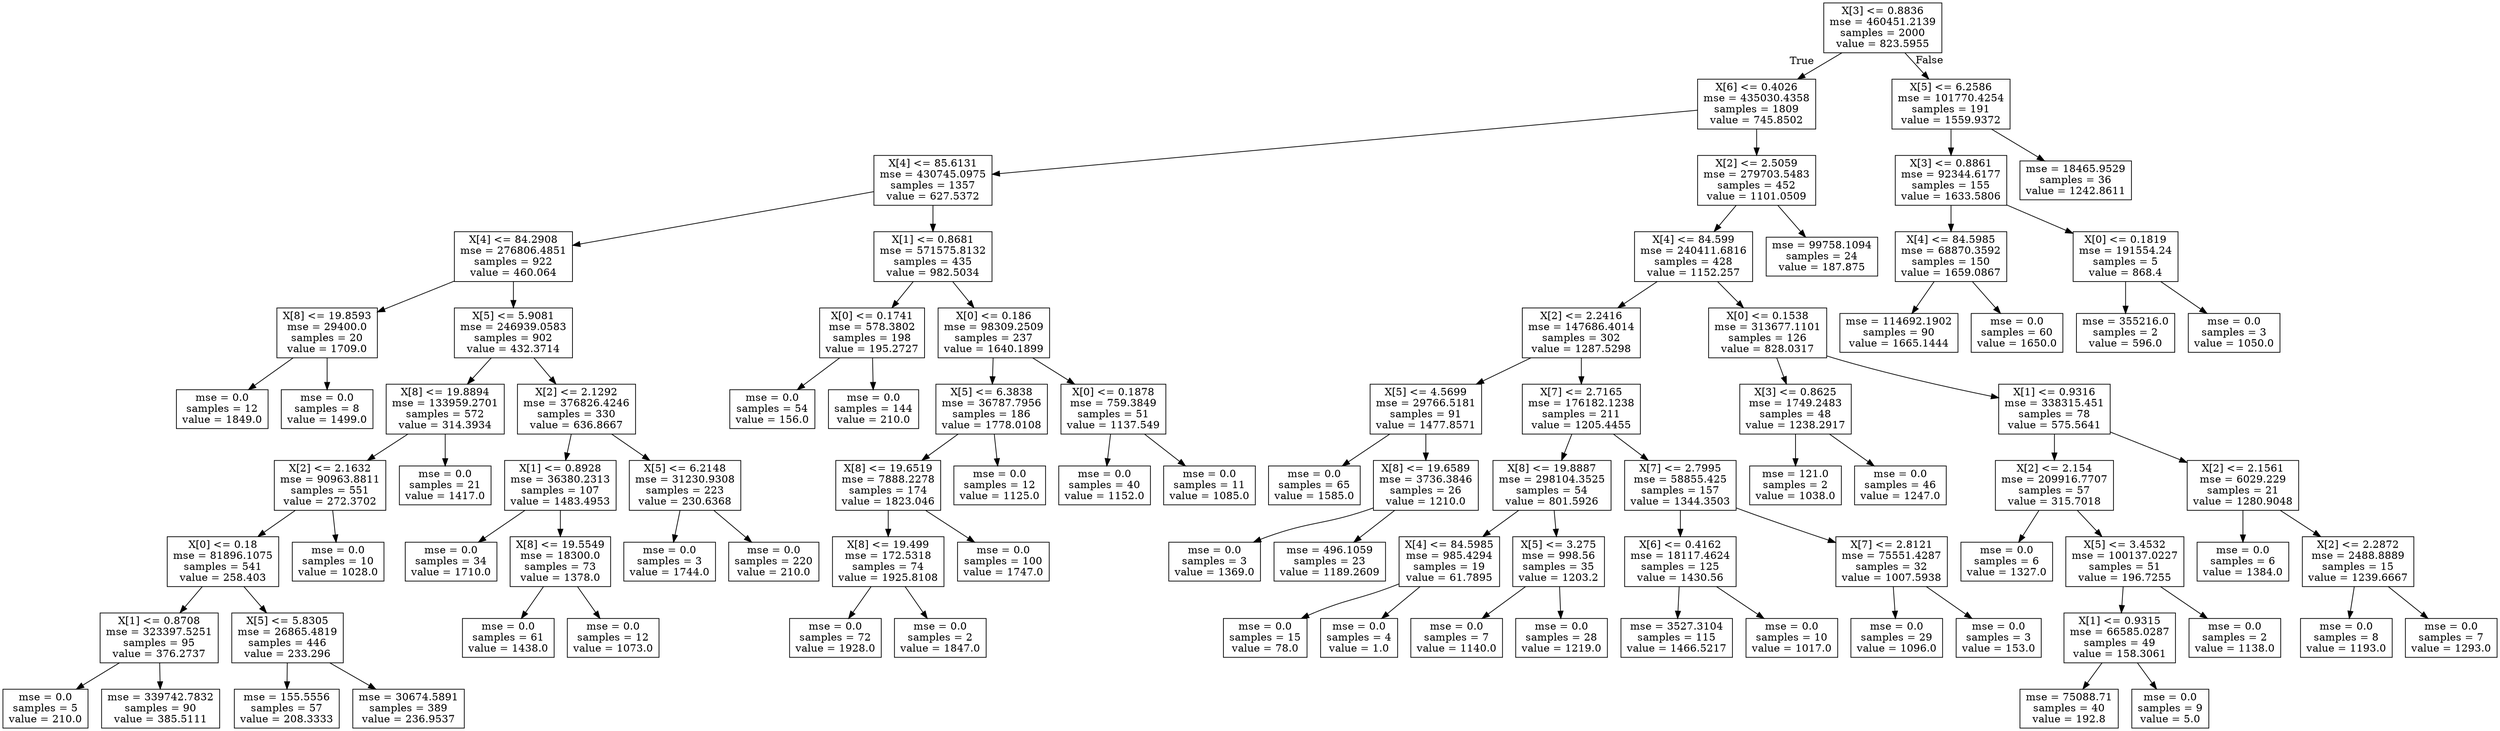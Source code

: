 digraph Tree {
node [shape=box] ;
0 [label="X[3] <= 0.8836\nmse = 460451.2139\nsamples = 2000\nvalue = 823.5955"] ;
1 [label="X[6] <= 0.4026\nmse = 435030.4358\nsamples = 1809\nvalue = 745.8502"] ;
0 -> 1 [labeldistance=2.5, labelangle=45, headlabel="True"] ;
2 [label="X[4] <= 85.6131\nmse = 430745.0975\nsamples = 1357\nvalue = 627.5372"] ;
1 -> 2 ;
3 [label="X[4] <= 84.2908\nmse = 276806.4851\nsamples = 922\nvalue = 460.064"] ;
2 -> 3 ;
4 [label="X[8] <= 19.8593\nmse = 29400.0\nsamples = 20\nvalue = 1709.0"] ;
3 -> 4 ;
5 [label="mse = 0.0\nsamples = 12\nvalue = 1849.0"] ;
4 -> 5 ;
6 [label="mse = 0.0\nsamples = 8\nvalue = 1499.0"] ;
4 -> 6 ;
7 [label="X[5] <= 5.9081\nmse = 246939.0583\nsamples = 902\nvalue = 432.3714"] ;
3 -> 7 ;
8 [label="X[8] <= 19.8894\nmse = 133959.2701\nsamples = 572\nvalue = 314.3934"] ;
7 -> 8 ;
9 [label="X[2] <= 2.1632\nmse = 90963.8811\nsamples = 551\nvalue = 272.3702"] ;
8 -> 9 ;
10 [label="X[0] <= 0.18\nmse = 81896.1075\nsamples = 541\nvalue = 258.403"] ;
9 -> 10 ;
11 [label="X[1] <= 0.8708\nmse = 323397.5251\nsamples = 95\nvalue = 376.2737"] ;
10 -> 11 ;
12 [label="mse = 0.0\nsamples = 5\nvalue = 210.0"] ;
11 -> 12 ;
13 [label="mse = 339742.7832\nsamples = 90\nvalue = 385.5111"] ;
11 -> 13 ;
14 [label="X[5] <= 5.8305\nmse = 26865.4819\nsamples = 446\nvalue = 233.296"] ;
10 -> 14 ;
15 [label="mse = 155.5556\nsamples = 57\nvalue = 208.3333"] ;
14 -> 15 ;
16 [label="mse = 30674.5891\nsamples = 389\nvalue = 236.9537"] ;
14 -> 16 ;
17 [label="mse = 0.0\nsamples = 10\nvalue = 1028.0"] ;
9 -> 17 ;
18 [label="mse = 0.0\nsamples = 21\nvalue = 1417.0"] ;
8 -> 18 ;
19 [label="X[2] <= 2.1292\nmse = 376826.4246\nsamples = 330\nvalue = 636.8667"] ;
7 -> 19 ;
20 [label="X[1] <= 0.8928\nmse = 36380.2313\nsamples = 107\nvalue = 1483.4953"] ;
19 -> 20 ;
21 [label="mse = 0.0\nsamples = 34\nvalue = 1710.0"] ;
20 -> 21 ;
22 [label="X[8] <= 19.5549\nmse = 18300.0\nsamples = 73\nvalue = 1378.0"] ;
20 -> 22 ;
23 [label="mse = 0.0\nsamples = 61\nvalue = 1438.0"] ;
22 -> 23 ;
24 [label="mse = 0.0\nsamples = 12\nvalue = 1073.0"] ;
22 -> 24 ;
25 [label="X[5] <= 6.2148\nmse = 31230.9308\nsamples = 223\nvalue = 230.6368"] ;
19 -> 25 ;
26 [label="mse = 0.0\nsamples = 3\nvalue = 1744.0"] ;
25 -> 26 ;
27 [label="mse = 0.0\nsamples = 220\nvalue = 210.0"] ;
25 -> 27 ;
28 [label="X[1] <= 0.8681\nmse = 571575.8132\nsamples = 435\nvalue = 982.5034"] ;
2 -> 28 ;
29 [label="X[0] <= 0.1741\nmse = 578.3802\nsamples = 198\nvalue = 195.2727"] ;
28 -> 29 ;
30 [label="mse = 0.0\nsamples = 54\nvalue = 156.0"] ;
29 -> 30 ;
31 [label="mse = 0.0\nsamples = 144\nvalue = 210.0"] ;
29 -> 31 ;
32 [label="X[0] <= 0.186\nmse = 98309.2509\nsamples = 237\nvalue = 1640.1899"] ;
28 -> 32 ;
33 [label="X[5] <= 6.3838\nmse = 36787.7956\nsamples = 186\nvalue = 1778.0108"] ;
32 -> 33 ;
34 [label="X[8] <= 19.6519\nmse = 7888.2278\nsamples = 174\nvalue = 1823.046"] ;
33 -> 34 ;
35 [label="X[8] <= 19.499\nmse = 172.5318\nsamples = 74\nvalue = 1925.8108"] ;
34 -> 35 ;
36 [label="mse = 0.0\nsamples = 72\nvalue = 1928.0"] ;
35 -> 36 ;
37 [label="mse = 0.0\nsamples = 2\nvalue = 1847.0"] ;
35 -> 37 ;
38 [label="mse = 0.0\nsamples = 100\nvalue = 1747.0"] ;
34 -> 38 ;
39 [label="mse = 0.0\nsamples = 12\nvalue = 1125.0"] ;
33 -> 39 ;
40 [label="X[0] <= 0.1878\nmse = 759.3849\nsamples = 51\nvalue = 1137.549"] ;
32 -> 40 ;
41 [label="mse = 0.0\nsamples = 40\nvalue = 1152.0"] ;
40 -> 41 ;
42 [label="mse = 0.0\nsamples = 11\nvalue = 1085.0"] ;
40 -> 42 ;
43 [label="X[2] <= 2.5059\nmse = 279703.5483\nsamples = 452\nvalue = 1101.0509"] ;
1 -> 43 ;
44 [label="X[4] <= 84.599\nmse = 240411.6816\nsamples = 428\nvalue = 1152.257"] ;
43 -> 44 ;
45 [label="X[2] <= 2.2416\nmse = 147686.4014\nsamples = 302\nvalue = 1287.5298"] ;
44 -> 45 ;
46 [label="X[5] <= 4.5699\nmse = 29766.5181\nsamples = 91\nvalue = 1477.8571"] ;
45 -> 46 ;
47 [label="mse = 0.0\nsamples = 65\nvalue = 1585.0"] ;
46 -> 47 ;
48 [label="X[8] <= 19.6589\nmse = 3736.3846\nsamples = 26\nvalue = 1210.0"] ;
46 -> 48 ;
49 [label="mse = 0.0\nsamples = 3\nvalue = 1369.0"] ;
48 -> 49 ;
50 [label="mse = 496.1059\nsamples = 23\nvalue = 1189.2609"] ;
48 -> 50 ;
51 [label="X[7] <= 2.7165\nmse = 176182.1238\nsamples = 211\nvalue = 1205.4455"] ;
45 -> 51 ;
52 [label="X[8] <= 19.8887\nmse = 298104.3525\nsamples = 54\nvalue = 801.5926"] ;
51 -> 52 ;
53 [label="X[4] <= 84.5985\nmse = 985.4294\nsamples = 19\nvalue = 61.7895"] ;
52 -> 53 ;
54 [label="mse = 0.0\nsamples = 15\nvalue = 78.0"] ;
53 -> 54 ;
55 [label="mse = 0.0\nsamples = 4\nvalue = 1.0"] ;
53 -> 55 ;
56 [label="X[5] <= 3.275\nmse = 998.56\nsamples = 35\nvalue = 1203.2"] ;
52 -> 56 ;
57 [label="mse = 0.0\nsamples = 7\nvalue = 1140.0"] ;
56 -> 57 ;
58 [label="mse = 0.0\nsamples = 28\nvalue = 1219.0"] ;
56 -> 58 ;
59 [label="X[7] <= 2.7995\nmse = 58855.425\nsamples = 157\nvalue = 1344.3503"] ;
51 -> 59 ;
60 [label="X[6] <= 0.4162\nmse = 18117.4624\nsamples = 125\nvalue = 1430.56"] ;
59 -> 60 ;
61 [label="mse = 3527.3104\nsamples = 115\nvalue = 1466.5217"] ;
60 -> 61 ;
62 [label="mse = 0.0\nsamples = 10\nvalue = 1017.0"] ;
60 -> 62 ;
63 [label="X[7] <= 2.8121\nmse = 75551.4287\nsamples = 32\nvalue = 1007.5938"] ;
59 -> 63 ;
64 [label="mse = 0.0\nsamples = 29\nvalue = 1096.0"] ;
63 -> 64 ;
65 [label="mse = 0.0\nsamples = 3\nvalue = 153.0"] ;
63 -> 65 ;
66 [label="X[0] <= 0.1538\nmse = 313677.1101\nsamples = 126\nvalue = 828.0317"] ;
44 -> 66 ;
67 [label="X[3] <= 0.8625\nmse = 1749.2483\nsamples = 48\nvalue = 1238.2917"] ;
66 -> 67 ;
68 [label="mse = 121.0\nsamples = 2\nvalue = 1038.0"] ;
67 -> 68 ;
69 [label="mse = 0.0\nsamples = 46\nvalue = 1247.0"] ;
67 -> 69 ;
70 [label="X[1] <= 0.9316\nmse = 338315.451\nsamples = 78\nvalue = 575.5641"] ;
66 -> 70 ;
71 [label="X[2] <= 2.154\nmse = 209916.7707\nsamples = 57\nvalue = 315.7018"] ;
70 -> 71 ;
72 [label="mse = 0.0\nsamples = 6\nvalue = 1327.0"] ;
71 -> 72 ;
73 [label="X[5] <= 3.4532\nmse = 100137.0227\nsamples = 51\nvalue = 196.7255"] ;
71 -> 73 ;
74 [label="X[1] <= 0.9315\nmse = 66585.0287\nsamples = 49\nvalue = 158.3061"] ;
73 -> 74 ;
75 [label="mse = 75088.71\nsamples = 40\nvalue = 192.8"] ;
74 -> 75 ;
76 [label="mse = 0.0\nsamples = 9\nvalue = 5.0"] ;
74 -> 76 ;
77 [label="mse = 0.0\nsamples = 2\nvalue = 1138.0"] ;
73 -> 77 ;
78 [label="X[2] <= 2.1561\nmse = 6029.229\nsamples = 21\nvalue = 1280.9048"] ;
70 -> 78 ;
79 [label="mse = 0.0\nsamples = 6\nvalue = 1384.0"] ;
78 -> 79 ;
80 [label="X[2] <= 2.2872\nmse = 2488.8889\nsamples = 15\nvalue = 1239.6667"] ;
78 -> 80 ;
81 [label="mse = 0.0\nsamples = 8\nvalue = 1193.0"] ;
80 -> 81 ;
82 [label="mse = 0.0\nsamples = 7\nvalue = 1293.0"] ;
80 -> 82 ;
83 [label="mse = 99758.1094\nsamples = 24\nvalue = 187.875"] ;
43 -> 83 ;
84 [label="X[5] <= 6.2586\nmse = 101770.4254\nsamples = 191\nvalue = 1559.9372"] ;
0 -> 84 [labeldistance=2.5, labelangle=-45, headlabel="False"] ;
85 [label="X[3] <= 0.8861\nmse = 92344.6177\nsamples = 155\nvalue = 1633.5806"] ;
84 -> 85 ;
86 [label="X[4] <= 84.5985\nmse = 68870.3592\nsamples = 150\nvalue = 1659.0867"] ;
85 -> 86 ;
87 [label="mse = 114692.1902\nsamples = 90\nvalue = 1665.1444"] ;
86 -> 87 ;
88 [label="mse = 0.0\nsamples = 60\nvalue = 1650.0"] ;
86 -> 88 ;
89 [label="X[0] <= 0.1819\nmse = 191554.24\nsamples = 5\nvalue = 868.4"] ;
85 -> 89 ;
90 [label="mse = 355216.0\nsamples = 2\nvalue = 596.0"] ;
89 -> 90 ;
91 [label="mse = 0.0\nsamples = 3\nvalue = 1050.0"] ;
89 -> 91 ;
92 [label="mse = 18465.9529\nsamples = 36\nvalue = 1242.8611"] ;
84 -> 92 ;
}